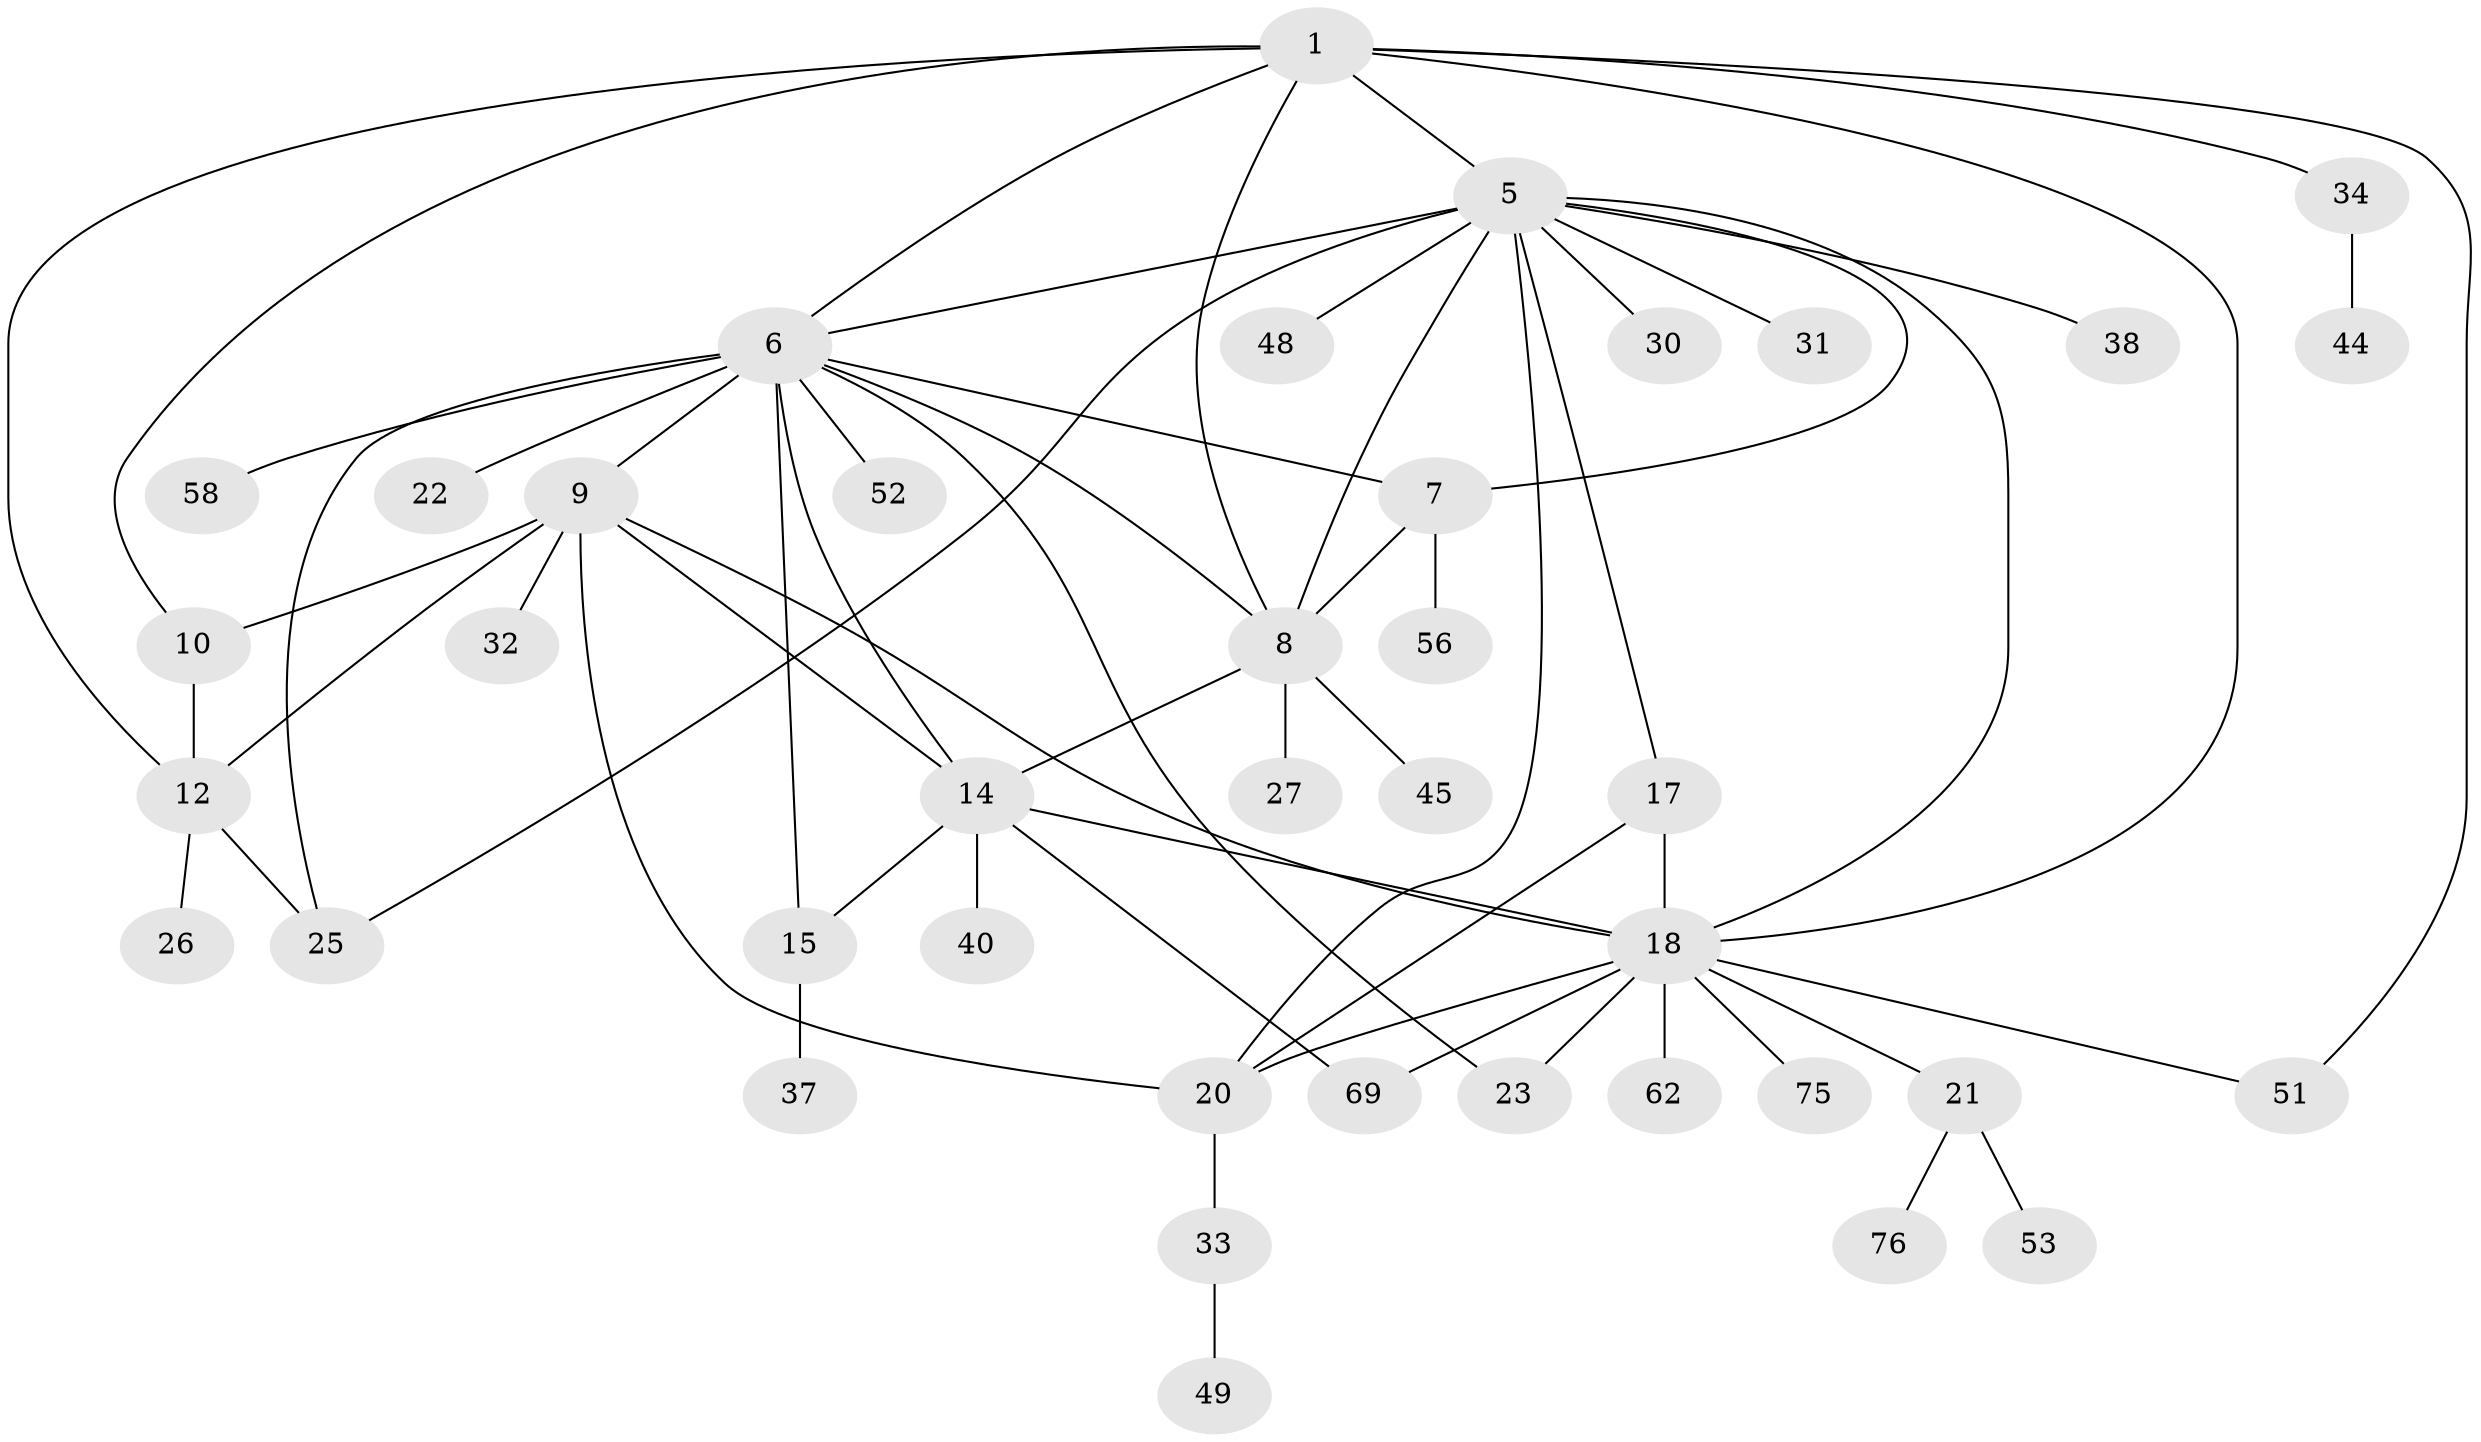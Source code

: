 // original degree distribution, {4: 0.075, 6: 0.0375, 5: 0.025, 12: 0.025, 8: 0.0375, 10: 0.0125, 3: 0.05, 7: 0.0125, 9: 0.0125, 13: 0.0125, 1: 0.5625, 2: 0.1375}
// Generated by graph-tools (version 1.1) at 2025/16/03/09/25 04:16:02]
// undirected, 40 vertices, 62 edges
graph export_dot {
graph [start="1"]
  node [color=gray90,style=filled];
  1 [super="+4+2+3"];
  5 [super="+24+19+36"];
  6 [super="+13"];
  7;
  8 [super="+41+28+66"];
  9 [super="+63"];
  10 [super="+11"];
  12 [super="+55"];
  14 [super="+42"];
  15 [super="+78+16"];
  17;
  18;
  20;
  21;
  22;
  23;
  25 [super="+73"];
  26;
  27;
  30;
  31;
  32;
  33;
  34;
  37;
  38;
  40;
  44;
  45;
  48;
  49;
  51;
  52;
  53 [super="+59"];
  56;
  58;
  62;
  69;
  75;
  76;
  1 -- 51;
  1 -- 6;
  1 -- 8;
  1 -- 10;
  1 -- 12;
  1 -- 5;
  1 -- 34;
  1 -- 18;
  5 -- 6;
  5 -- 7;
  5 -- 8;
  5 -- 30;
  5 -- 38;
  5 -- 48;
  5 -- 17;
  5 -- 18;
  5 -- 20;
  5 -- 25;
  5 -- 31;
  6 -- 7;
  6 -- 8;
  6 -- 9;
  6 -- 22;
  6 -- 14;
  6 -- 15 [weight=2];
  6 -- 52;
  6 -- 23;
  6 -- 25;
  6 -- 58;
  7 -- 8;
  7 -- 56;
  8 -- 27;
  8 -- 45;
  8 -- 14;
  9 -- 10 [weight=2];
  9 -- 12;
  9 -- 14;
  9 -- 20;
  9 -- 32;
  9 -- 18;
  10 -- 12 [weight=2];
  12 -- 25;
  12 -- 26;
  14 -- 15 [weight=2];
  14 -- 18;
  14 -- 40;
  14 -- 69;
  15 -- 37;
  17 -- 18;
  17 -- 20;
  18 -- 20;
  18 -- 21;
  18 -- 23;
  18 -- 51;
  18 -- 62;
  18 -- 69;
  18 -- 75;
  20 -- 33;
  21 -- 53;
  21 -- 76;
  33 -- 49;
  34 -- 44;
}
